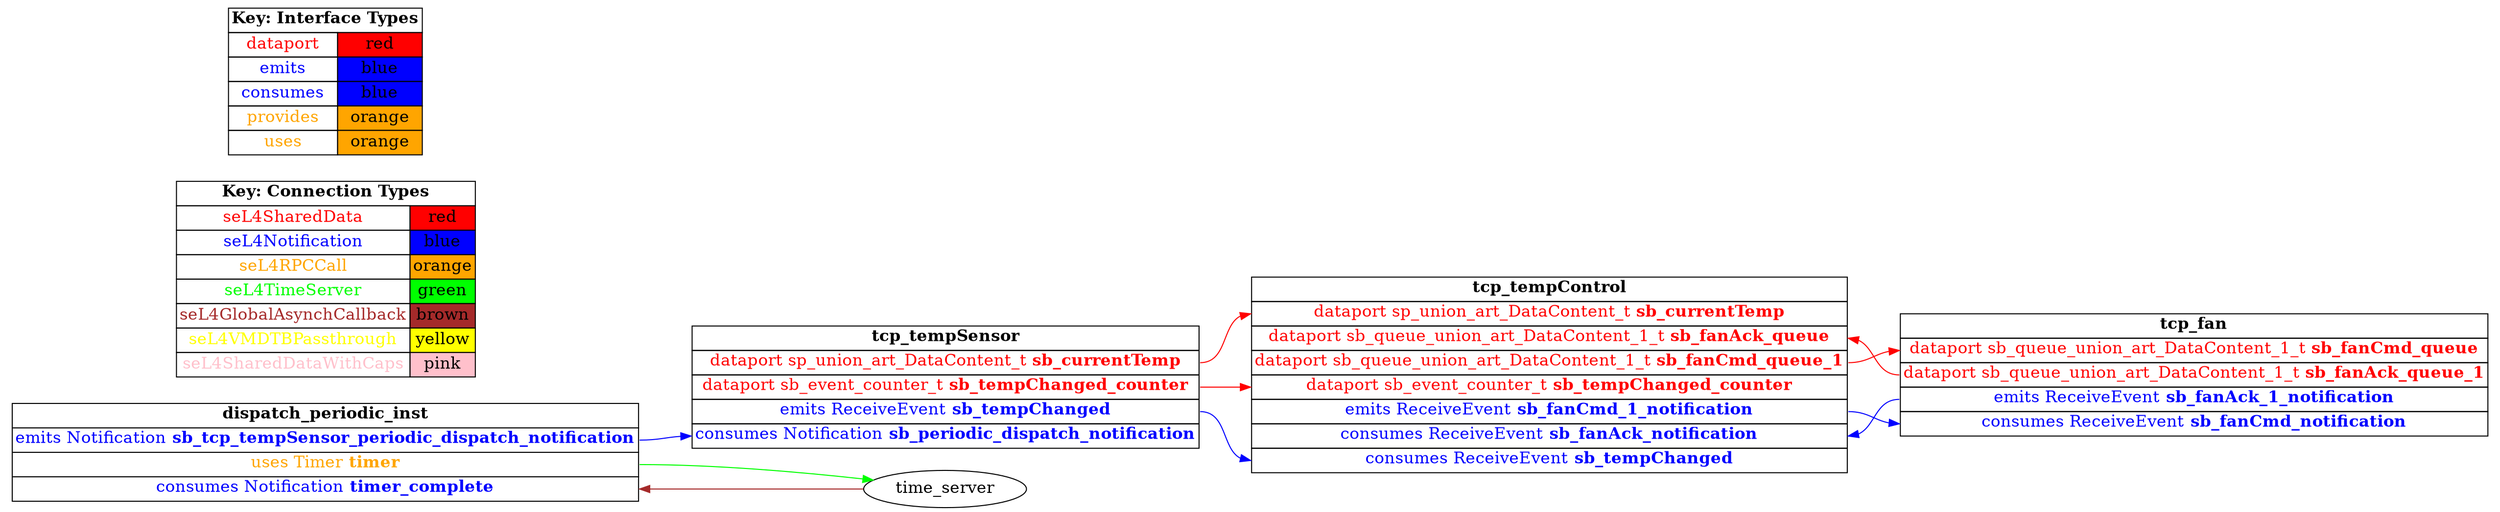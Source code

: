digraph g {
graph [
  overlap = false,
  rankdir = "LR"
];
node [
  fontsize = "16",
  shape = "ellipse"
];
edge [
];

tcp_tempSensor [
  label=<
    <TABLE BORDER="0" CELLBORDER="1" CELLSPACING="0">
      <TR><TD><B>tcp_tempSensor</B></TD></TR>
      <TR><TD PORT="sb_currentTemp"><FONT COLOR="red">dataport sp_union_art_DataContent_t <B>sb_currentTemp</B></FONT></TD></TR>
      <TR><TD PORT="sb_tempChanged_counter"><FONT COLOR="red">dataport sb_event_counter_t <B>sb_tempChanged_counter</B></FONT></TD></TR>
      <TR><TD PORT="sb_tempChanged"><FONT COLOR="blue">emits ReceiveEvent <B>sb_tempChanged</B></FONT></TD></TR>
      <TR><TD PORT="sb_periodic_dispatch_notification"><FONT COLOR="blue">consumes Notification <B>sb_periodic_dispatch_notification</B></FONT></TD></TR>"
    </TABLE>
  >
  shape=plaintext
];

tcp_tempControl [
  label=<
    <TABLE BORDER="0" CELLBORDER="1" CELLSPACING="0">
      <TR><TD><B>tcp_tempControl</B></TD></TR>
      <TR><TD PORT="sb_currentTemp"><FONT COLOR="red">dataport sp_union_art_DataContent_t <B>sb_currentTemp</B></FONT></TD></TR>
      <TR><TD PORT="sb_fanAck_queue"><FONT COLOR="red">dataport sb_queue_union_art_DataContent_1_t <B>sb_fanAck_queue</B></FONT></TD></TR>
      <TR><TD PORT="sb_fanCmd_queue_1"><FONT COLOR="red">dataport sb_queue_union_art_DataContent_1_t <B>sb_fanCmd_queue_1</B></FONT></TD></TR>
      <TR><TD PORT="sb_tempChanged_counter"><FONT COLOR="red">dataport sb_event_counter_t <B>sb_tempChanged_counter</B></FONT></TD></TR>
      <TR><TD PORT="sb_fanCmd_1_notification"><FONT COLOR="blue">emits ReceiveEvent <B>sb_fanCmd_1_notification</B></FONT></TD></TR>
      <TR><TD PORT="sb_fanAck_notification"><FONT COLOR="blue">consumes ReceiveEvent <B>sb_fanAck_notification</B></FONT></TD></TR>
      <TR><TD PORT="sb_tempChanged"><FONT COLOR="blue">consumes ReceiveEvent <B>sb_tempChanged</B></FONT></TD></TR>"
    </TABLE>
  >
  shape=plaintext
];

tcp_fan [
  label=<
    <TABLE BORDER="0" CELLBORDER="1" CELLSPACING="0">
      <TR><TD><B>tcp_fan</B></TD></TR>
      <TR><TD PORT="sb_fanCmd_queue"><FONT COLOR="red">dataport sb_queue_union_art_DataContent_1_t <B>sb_fanCmd_queue</B></FONT></TD></TR>
      <TR><TD PORT="sb_fanAck_queue_1"><FONT COLOR="red">dataport sb_queue_union_art_DataContent_1_t <B>sb_fanAck_queue_1</B></FONT></TD></TR>
      <TR><TD PORT="sb_fanAck_1_notification"><FONT COLOR="blue">emits ReceiveEvent <B>sb_fanAck_1_notification</B></FONT></TD></TR>
      <TR><TD PORT="sb_fanCmd_notification"><FONT COLOR="blue">consumes ReceiveEvent <B>sb_fanCmd_notification</B></FONT></TD></TR>"
    </TABLE>
  >
  shape=plaintext
];

dispatch_periodic_inst [
  label=<
    <TABLE BORDER="0" CELLBORDER="1" CELLSPACING="0">
      <TR><TD><B>dispatch_periodic_inst</B></TD></TR>
      <TR><TD PORT="sb_tcp_tempSensor_periodic_dispatch_notification"><FONT COLOR="blue">emits Notification <B>sb_tcp_tempSensor_periodic_dispatch_notification</B></FONT></TD></TR>
      <TR><TD PORT="timer"><FONT COLOR="orange">uses Timer <B>timer</B></FONT></TD></TR>
      <TR><TD PORT="timer_complete"><FONT COLOR="blue">consumes Notification <B>timer_complete</B></FONT></TD></TR>"
    </TABLE>
  >
  shape=plaintext
];

connectiontypekey [
  label=<
   <TABLE BORDER="0" CELLBORDER="1" CELLSPACING="0">
     <TR><TD COLSPAN="2"><B>Key: Connection Types</B></TD></TR>
     <TR><TD><FONT COLOR="red">seL4SharedData</FONT></TD><TD BGCOLOR="red">red</TD></TR>
     <TR><TD><FONT COLOR="blue">seL4Notification</FONT></TD><TD BGCOLOR="blue">blue</TD></TR>
     <TR><TD><FONT COLOR="orange">seL4RPCCall</FONT></TD><TD BGCOLOR="orange">orange</TD></TR>
     <TR><TD><FONT COLOR="green">seL4TimeServer</FONT></TD><TD BGCOLOR="green">green</TD></TR>
     <TR><TD><FONT COLOR="brown">seL4GlobalAsynchCallback</FONT></TD><TD BGCOLOR="brown">brown</TD></TR>
     <TR><TD><FONT COLOR="yellow">seL4VMDTBPassthrough</FONT></TD><TD BGCOLOR="yellow">yellow</TD></TR>
     <TR><TD><FONT COLOR="pink">seL4SharedDataWithCaps</FONT></TD><TD BGCOLOR="pink">pink</TD></TR>
   </TABLE>
  >
  shape=plaintext
];

interfacetypekey [
  label=<
   <TABLE BORDER="0" CELLBORDER="1" CELLSPACING="0">
     <TR><TD COLSPAN="2"><B>Key: Interface Types</B></TD></TR>
     <TR><TD><FONT COLOR="red">dataport</FONT></TD><TD BGCOLOR="red">red</TD></TR>
     <TR><TD><FONT COLOR="blue">emits</FONT></TD><TD BGCOLOR="blue">blue</TD></TR>
     <TR><TD><FONT COLOR="blue">consumes</FONT></TD><TD BGCOLOR="blue">blue</TD></TR>
     <TR><TD><FONT COLOR="orange">provides</FONT></TD><TD BGCOLOR="orange">orange</TD></TR>
     <TR><TD><FONT COLOR="orange">uses</FONT></TD><TD BGCOLOR="orange">orange</TD></TR>
   </TABLE>
  >
  shape=plaintext
];

"tcp_tempSensor":sb_currentTemp -> "tcp_tempControl":sb_currentTemp [
  color="red"
  //label = "seL4SharedData"
  id = conn1

];

"tcp_tempSensor":sb_tempChanged -> "tcp_tempControl":sb_tempChanged [
  color="blue"
  //label = "seL4Notification"
  id = conn2

];

"tcp_tempSensor":sb_tempChanged_counter -> "tcp_tempControl":sb_tempChanged_counter [
  color="red"
  //label = "seL4SharedData"
  id = conn3

];

"tcp_tempControl":sb_fanCmd_1_notification -> "tcp_fan":sb_fanCmd_notification [
  color="blue"
  //label = "seL4Notification"
  id = conn4

];

"tcp_tempControl":sb_fanCmd_queue_1 -> "tcp_fan":sb_fanCmd_queue [
  color="red"
  //label = "seL4SharedData"
  id = conn5

];

"tcp_fan":sb_fanAck_1_notification -> "tcp_tempControl":sb_fanAck_notification [
  color="blue"
  //label = "seL4Notification"
  id = conn6

];

"tcp_fan":sb_fanAck_queue_1 -> "tcp_tempControl":sb_fanAck_queue [
  color="red"
  //label = "seL4SharedData"
  id = conn7

];

"dispatch_periodic_inst":sb_tcp_tempSensor_periodic_dispatch_notification -> "tcp_tempSensor":sb_periodic_dispatch_notification [
  color="blue"
  //label = "seL4Notification"
  id = conn8

];

"dispatch_periodic_inst":timer -> "time_server":the_timer [
  color="green"
  //label = "seL4TimeServer"
  id = conn9

];

"time_server":timer_notification -> "dispatch_periodic_inst":timer_complete [
  color="brown"
  //label = "seL4GlobalAsynchCallback"
  id = conn10

];

}